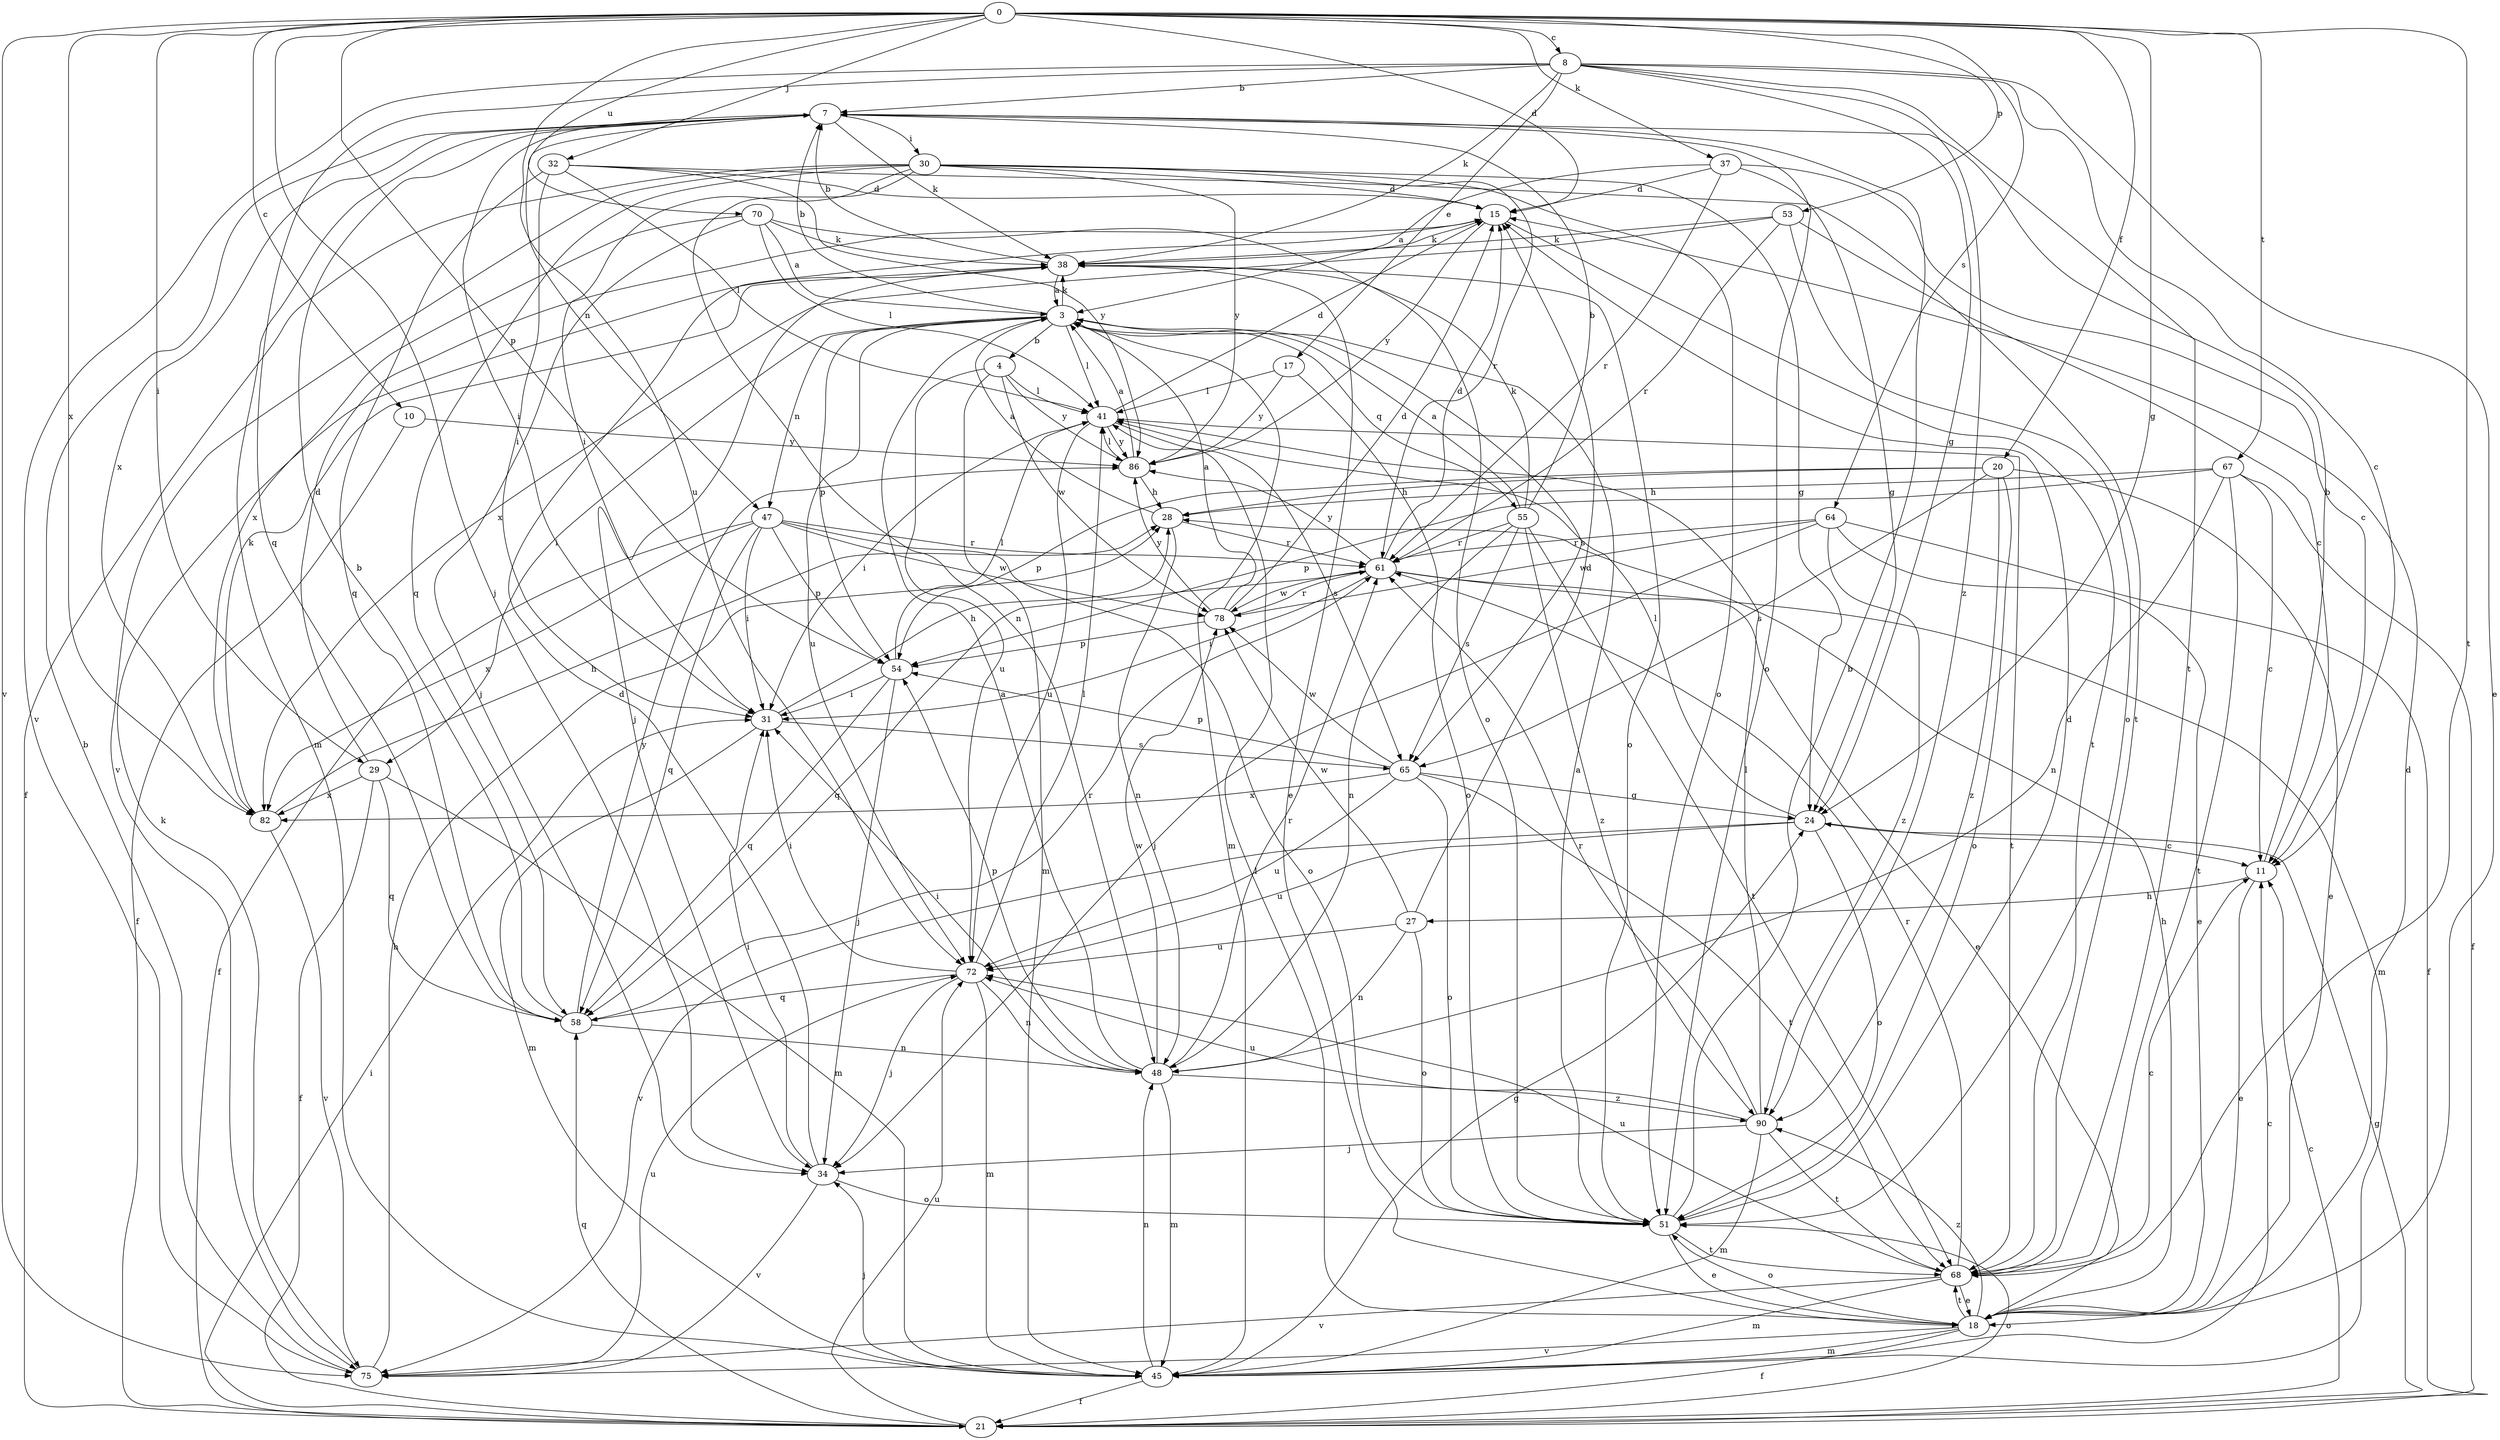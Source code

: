 strict digraph  {
0;
3;
4;
7;
8;
10;
11;
15;
17;
18;
20;
21;
24;
27;
28;
29;
30;
31;
32;
34;
37;
38;
41;
45;
47;
48;
51;
53;
54;
55;
58;
61;
64;
65;
67;
68;
70;
72;
75;
78;
82;
86;
90;
0 -> 8  [label=c];
0 -> 10  [label=c];
0 -> 15  [label=d];
0 -> 20  [label=f];
0 -> 24  [label=g];
0 -> 29  [label=i];
0 -> 32  [label=j];
0 -> 34  [label=j];
0 -> 37  [label=k];
0 -> 53  [label=p];
0 -> 54  [label=p];
0 -> 64  [label=s];
0 -> 67  [label=t];
0 -> 68  [label=t];
0 -> 70  [label=u];
0 -> 72  [label=u];
0 -> 75  [label=v];
0 -> 82  [label=x];
3 -> 4  [label=b];
3 -> 7  [label=b];
3 -> 29  [label=i];
3 -> 38  [label=k];
3 -> 41  [label=l];
3 -> 45  [label=m];
3 -> 47  [label=n];
3 -> 54  [label=p];
3 -> 55  [label=q];
3 -> 65  [label=s];
3 -> 72  [label=u];
4 -> 41  [label=l];
4 -> 45  [label=m];
4 -> 72  [label=u];
4 -> 78  [label=w];
4 -> 86  [label=y];
7 -> 30  [label=i];
7 -> 31  [label=i];
7 -> 38  [label=k];
7 -> 45  [label=m];
7 -> 47  [label=n];
7 -> 51  [label=o];
7 -> 82  [label=x];
8 -> 7  [label=b];
8 -> 11  [label=c];
8 -> 17  [label=e];
8 -> 18  [label=e];
8 -> 24  [label=g];
8 -> 38  [label=k];
8 -> 58  [label=q];
8 -> 68  [label=t];
8 -> 75  [label=v];
8 -> 90  [label=z];
10 -> 21  [label=f];
10 -> 86  [label=y];
11 -> 7  [label=b];
11 -> 18  [label=e];
11 -> 27  [label=h];
15 -> 38  [label=k];
15 -> 68  [label=t];
15 -> 86  [label=y];
17 -> 41  [label=l];
17 -> 51  [label=o];
17 -> 86  [label=y];
18 -> 15  [label=d];
18 -> 21  [label=f];
18 -> 28  [label=h];
18 -> 41  [label=l];
18 -> 45  [label=m];
18 -> 51  [label=o];
18 -> 68  [label=t];
18 -> 75  [label=v];
18 -> 90  [label=z];
20 -> 18  [label=e];
20 -> 28  [label=h];
20 -> 51  [label=o];
20 -> 54  [label=p];
20 -> 65  [label=s];
20 -> 90  [label=z];
21 -> 11  [label=c];
21 -> 24  [label=g];
21 -> 31  [label=i];
21 -> 51  [label=o];
21 -> 58  [label=q];
21 -> 72  [label=u];
24 -> 11  [label=c];
24 -> 41  [label=l];
24 -> 51  [label=o];
24 -> 72  [label=u];
24 -> 75  [label=v];
27 -> 15  [label=d];
27 -> 48  [label=n];
27 -> 51  [label=o];
27 -> 72  [label=u];
27 -> 78  [label=w];
28 -> 3  [label=a];
28 -> 48  [label=n];
28 -> 61  [label=r];
29 -> 15  [label=d];
29 -> 21  [label=f];
29 -> 45  [label=m];
29 -> 58  [label=q];
29 -> 82  [label=x];
30 -> 15  [label=d];
30 -> 21  [label=f];
30 -> 24  [label=g];
30 -> 31  [label=i];
30 -> 48  [label=n];
30 -> 51  [label=o];
30 -> 58  [label=q];
30 -> 61  [label=r];
30 -> 75  [label=v];
30 -> 86  [label=y];
31 -> 28  [label=h];
31 -> 45  [label=m];
31 -> 65  [label=s];
32 -> 15  [label=d];
32 -> 31  [label=i];
32 -> 41  [label=l];
32 -> 58  [label=q];
32 -> 68  [label=t];
32 -> 86  [label=y];
34 -> 15  [label=d];
34 -> 31  [label=i];
34 -> 51  [label=o];
34 -> 75  [label=v];
37 -> 3  [label=a];
37 -> 11  [label=c];
37 -> 15  [label=d];
37 -> 24  [label=g];
37 -> 61  [label=r];
38 -> 3  [label=a];
38 -> 7  [label=b];
38 -> 18  [label=e];
38 -> 34  [label=j];
38 -> 51  [label=o];
41 -> 15  [label=d];
41 -> 31  [label=i];
41 -> 65  [label=s];
41 -> 68  [label=t];
41 -> 72  [label=u];
41 -> 86  [label=y];
45 -> 11  [label=c];
45 -> 21  [label=f];
45 -> 24  [label=g];
45 -> 34  [label=j];
45 -> 48  [label=n];
47 -> 21  [label=f];
47 -> 31  [label=i];
47 -> 51  [label=o];
47 -> 54  [label=p];
47 -> 58  [label=q];
47 -> 61  [label=r];
47 -> 78  [label=w];
47 -> 82  [label=x];
48 -> 3  [label=a];
48 -> 31  [label=i];
48 -> 45  [label=m];
48 -> 54  [label=p];
48 -> 61  [label=r];
48 -> 78  [label=w];
48 -> 90  [label=z];
51 -> 3  [label=a];
51 -> 7  [label=b];
51 -> 15  [label=d];
51 -> 18  [label=e];
51 -> 68  [label=t];
53 -> 11  [label=c];
53 -> 38  [label=k];
53 -> 51  [label=o];
53 -> 61  [label=r];
53 -> 82  [label=x];
54 -> 31  [label=i];
54 -> 34  [label=j];
54 -> 41  [label=l];
54 -> 58  [label=q];
55 -> 3  [label=a];
55 -> 7  [label=b];
55 -> 38  [label=k];
55 -> 48  [label=n];
55 -> 61  [label=r];
55 -> 65  [label=s];
55 -> 68  [label=t];
55 -> 90  [label=z];
58 -> 7  [label=b];
58 -> 48  [label=n];
58 -> 61  [label=r];
58 -> 86  [label=y];
61 -> 15  [label=d];
61 -> 18  [label=e];
61 -> 31  [label=i];
61 -> 45  [label=m];
61 -> 58  [label=q];
61 -> 78  [label=w];
61 -> 86  [label=y];
64 -> 18  [label=e];
64 -> 21  [label=f];
64 -> 34  [label=j];
64 -> 61  [label=r];
64 -> 78  [label=w];
64 -> 90  [label=z];
65 -> 24  [label=g];
65 -> 51  [label=o];
65 -> 54  [label=p];
65 -> 68  [label=t];
65 -> 72  [label=u];
65 -> 78  [label=w];
65 -> 82  [label=x];
67 -> 11  [label=c];
67 -> 21  [label=f];
67 -> 28  [label=h];
67 -> 48  [label=n];
67 -> 54  [label=p];
67 -> 68  [label=t];
68 -> 11  [label=c];
68 -> 18  [label=e];
68 -> 45  [label=m];
68 -> 61  [label=r];
68 -> 72  [label=u];
68 -> 75  [label=v];
70 -> 3  [label=a];
70 -> 34  [label=j];
70 -> 38  [label=k];
70 -> 41  [label=l];
70 -> 51  [label=o];
70 -> 82  [label=x];
72 -> 31  [label=i];
72 -> 34  [label=j];
72 -> 41  [label=l];
72 -> 45  [label=m];
72 -> 48  [label=n];
72 -> 58  [label=q];
75 -> 7  [label=b];
75 -> 28  [label=h];
75 -> 38  [label=k];
75 -> 72  [label=u];
78 -> 3  [label=a];
78 -> 15  [label=d];
78 -> 54  [label=p];
78 -> 61  [label=r];
78 -> 86  [label=y];
82 -> 28  [label=h];
82 -> 38  [label=k];
82 -> 75  [label=v];
86 -> 3  [label=a];
86 -> 28  [label=h];
86 -> 41  [label=l];
90 -> 34  [label=j];
90 -> 41  [label=l];
90 -> 45  [label=m];
90 -> 61  [label=r];
90 -> 68  [label=t];
90 -> 72  [label=u];
}

